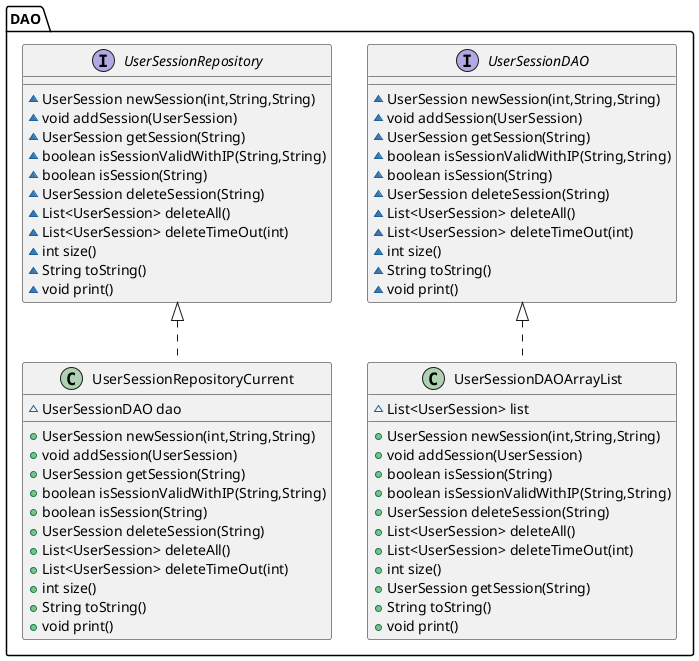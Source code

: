 @startuml
interface DAO.UserSessionDAO {
~ UserSession newSession(int,String,String)
~ void addSession(UserSession)
~ UserSession getSession(String)
~ boolean isSessionValidWithIP(String,String)
~ boolean isSession(String)
~ UserSession deleteSession(String)
~ List<UserSession> deleteAll()
~ List<UserSession> deleteTimeOut(int)
~ int size()
~ String toString()
~ void print()
}
class DAO.UserSessionRepositoryCurrent {
~ UserSessionDAO dao
+ UserSession newSession(int,String,String)
+ void addSession(UserSession)
+ UserSession getSession(String)
+ boolean isSessionValidWithIP(String,String)
+ boolean isSession(String)
+ UserSession deleteSession(String)
+ List<UserSession> deleteAll()
+ List<UserSession> deleteTimeOut(int)
+ int size()
+ String toString()
+ void print()
}
class DAO.UserSessionDAOArrayList {
~ List<UserSession> list
+ UserSession newSession(int,String,String)
+ void addSession(UserSession)
+ boolean isSession(String)
+ boolean isSessionValidWithIP(String,String)
+ UserSession deleteSession(String)
+ List<UserSession> deleteAll()
+ List<UserSession> deleteTimeOut(int)
+ int size()
+ UserSession getSession(String)
+ String toString()
+ void print()
}
interface DAO.UserSessionRepository {
~ UserSession newSession(int,String,String)
~ void addSession(UserSession)
~ UserSession getSession(String)
~ boolean isSessionValidWithIP(String,String)
~ boolean isSession(String)
~ UserSession deleteSession(String)
~ List<UserSession> deleteAll()
~ List<UserSession> deleteTimeOut(int)
~ int size()
~ String toString()
~ void print()
}


DAO.UserSessionRepository <|.. DAO.UserSessionRepositoryCurrent
DAO.UserSessionDAO <|.. DAO.UserSessionDAOArrayList
@enduml